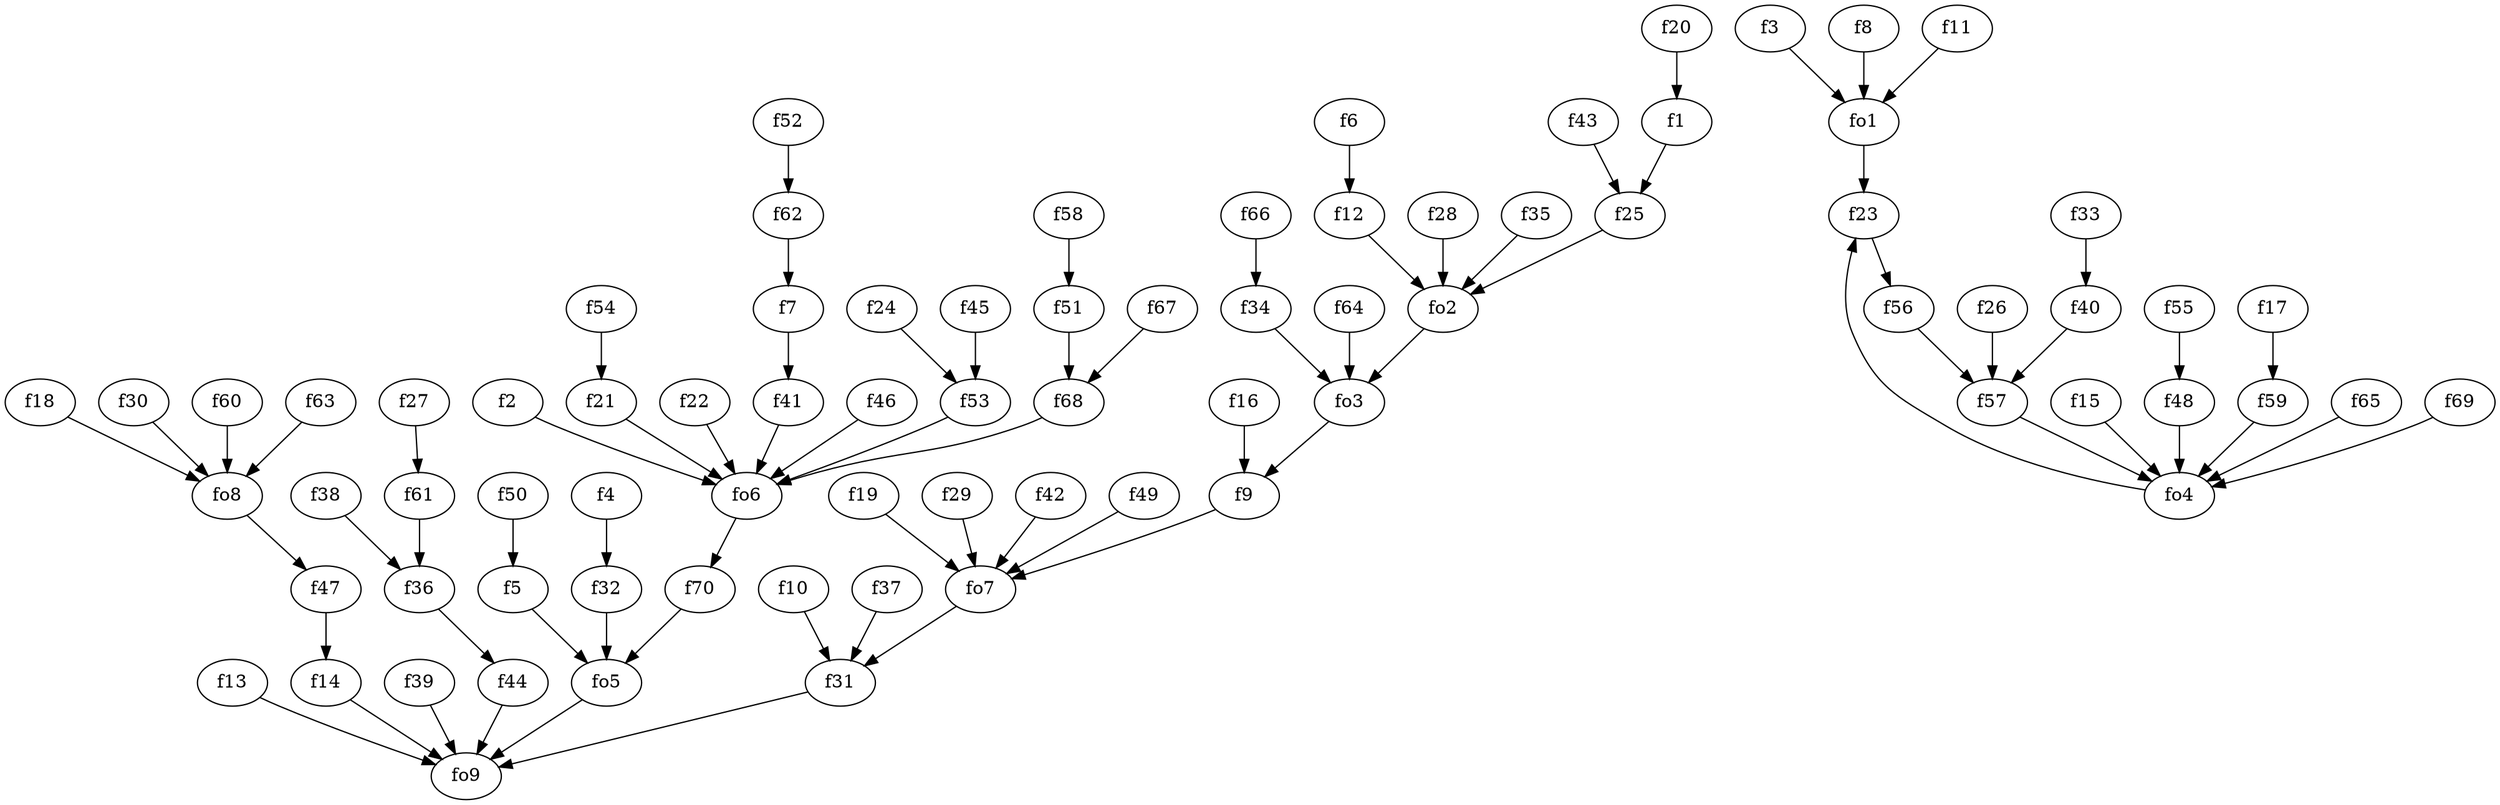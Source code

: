 strict digraph  {
f1;
f2;
f3;
f4;
f5;
f6;
f7;
f8;
f9;
f10;
f11;
f12;
f13;
f14;
f15;
f16;
f17;
f18;
f19;
f20;
f21;
f22;
f23;
f24;
f25;
f26;
f27;
f28;
f29;
f30;
f31;
f32;
f33;
f34;
f35;
f36;
f37;
f38;
f39;
f40;
f41;
f42;
f43;
f44;
f45;
f46;
f47;
f48;
f49;
f50;
f51;
f52;
f53;
f54;
f55;
f56;
f57;
f58;
f59;
f60;
f61;
f62;
f63;
f64;
f65;
f66;
f67;
f68;
f69;
f70;
fo1;
fo2;
fo3;
fo4;
fo5;
fo6;
fo7;
fo8;
fo9;
f1 -> f25  [weight=2];
f2 -> fo6  [weight=2];
f3 -> fo1  [weight=2];
f4 -> f32  [weight=2];
f5 -> fo5  [weight=2];
f6 -> f12  [weight=2];
f7 -> f41  [weight=2];
f8 -> fo1  [weight=2];
f9 -> fo7  [weight=2];
f10 -> f31  [weight=2];
f11 -> fo1  [weight=2];
f12 -> fo2  [weight=2];
f13 -> fo9  [weight=2];
f14 -> fo9  [weight=2];
f15 -> fo4  [weight=2];
f16 -> f9  [weight=2];
f17 -> f59  [weight=2];
f18 -> fo8  [weight=2];
f19 -> fo7  [weight=2];
f20 -> f1  [weight=2];
f21 -> fo6  [weight=2];
f22 -> fo6  [weight=2];
f23 -> f56  [weight=2];
f24 -> f53  [weight=2];
f25 -> fo2  [weight=2];
f26 -> f57  [weight=2];
f27 -> f61  [weight=2];
f28 -> fo2  [weight=2];
f29 -> fo7  [weight=2];
f30 -> fo8  [weight=2];
f31 -> fo9  [weight=2];
f32 -> fo5  [weight=2];
f33 -> f40  [weight=2];
f34 -> fo3  [weight=2];
f35 -> fo2  [weight=2];
f36 -> f44  [weight=2];
f37 -> f31  [weight=2];
f38 -> f36  [weight=2];
f39 -> fo9  [weight=2];
f40 -> f57  [weight=2];
f41 -> fo6  [weight=2];
f42 -> fo7  [weight=2];
f43 -> f25  [weight=2];
f44 -> fo9  [weight=2];
f45 -> f53  [weight=2];
f46 -> fo6  [weight=2];
f47 -> f14  [weight=2];
f48 -> fo4  [weight=2];
f49 -> fo7  [weight=2];
f50 -> f5  [weight=2];
f51 -> f68  [weight=2];
f52 -> f62  [weight=2];
f53 -> fo6  [weight=2];
f54 -> f21  [weight=2];
f55 -> f48  [weight=2];
f56 -> f57  [weight=2];
f57 -> fo4  [weight=2];
f58 -> f51  [weight=2];
f59 -> fo4  [weight=2];
f60 -> fo8  [weight=2];
f61 -> f36  [weight=2];
f62 -> f7  [weight=2];
f63 -> fo8  [weight=2];
f64 -> fo3  [weight=2];
f65 -> fo4  [weight=2];
f66 -> f34  [weight=2];
f67 -> f68  [weight=2];
f68 -> fo6  [weight=2];
f69 -> fo4  [weight=2];
f70 -> fo5  [weight=2];
fo1 -> f23  [weight=2];
fo2 -> fo3  [weight=2];
fo3 -> f9  [weight=2];
fo4 -> f23  [weight=2];
fo5 -> fo9  [weight=2];
fo6 -> f70  [weight=2];
fo7 -> f31  [weight=2];
fo8 -> f47  [weight=2];
}

